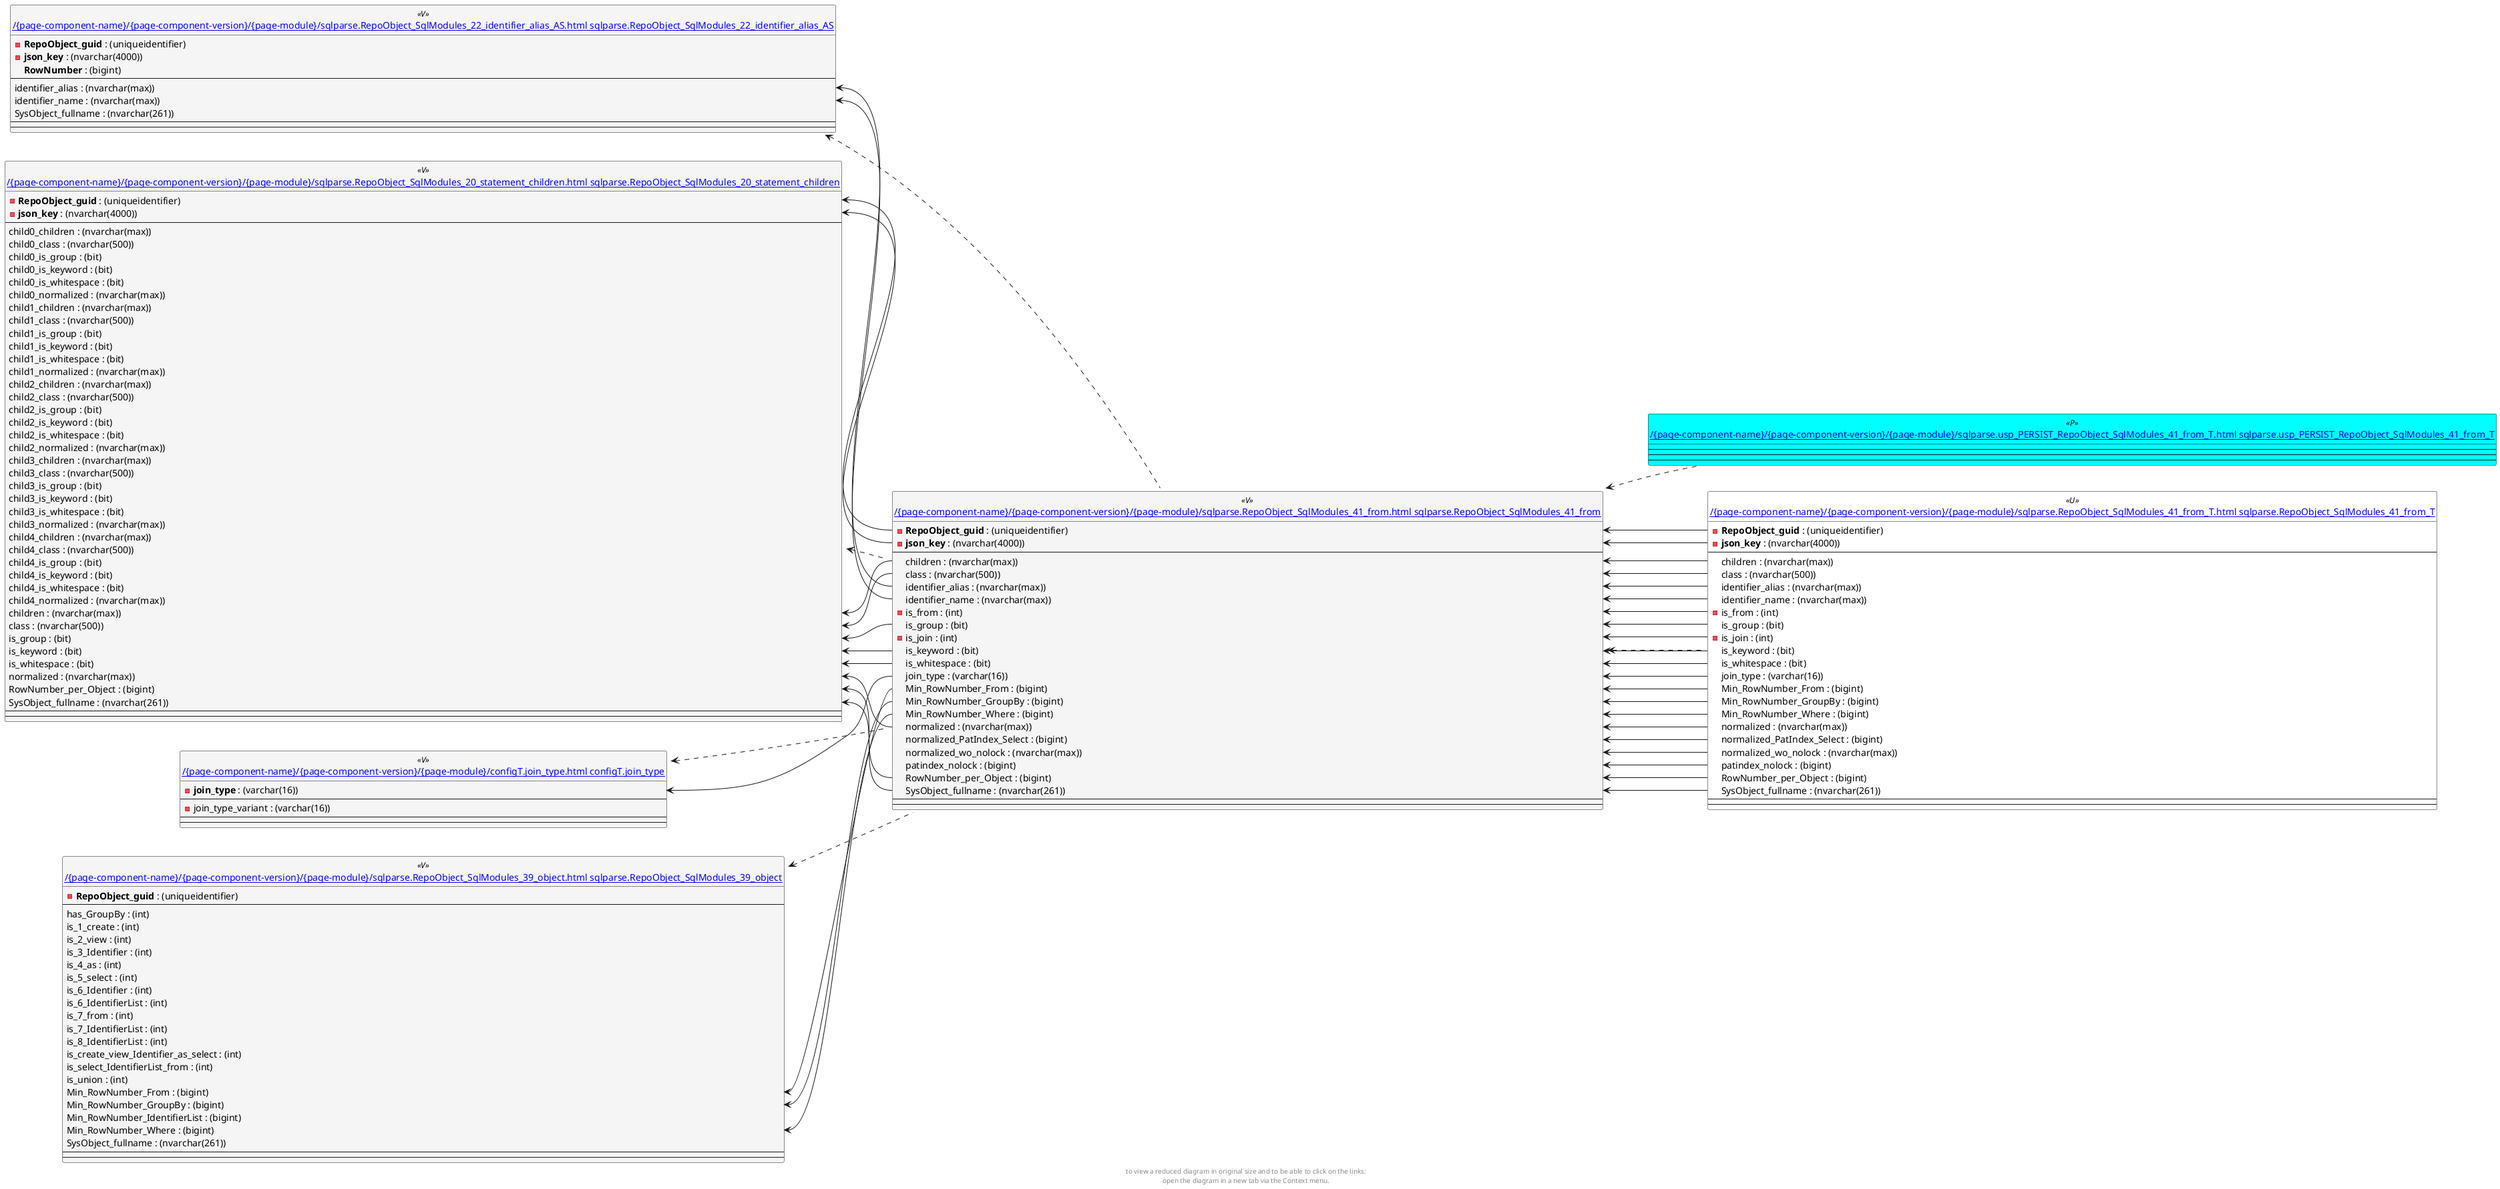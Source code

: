 @startuml
left to right direction
'top to bottom direction
hide circle
'avoide "." issues:
set namespaceSeparator none


skinparam class {
  BackgroundColor White
  BackgroundColor<<FN>> Yellow
  BackgroundColor<<FS>> Yellow
  BackgroundColor<<FT>> LightGray
  BackgroundColor<<IF>> Yellow
  BackgroundColor<<IS>> Yellow
  BackgroundColor<<P>> Aqua
  BackgroundColor<<PC>> Aqua
  BackgroundColor<<SN>> Yellow
  BackgroundColor<<SO>> SlateBlue
  BackgroundColor<<TF>> LightGray
  BackgroundColor<<TR>> Tomato
  BackgroundColor<<U>> White
  BackgroundColor<<V>> WhiteSmoke
  BackgroundColor<<X>> Aqua
}


entity "[[{site-url}/{page-component-name}/{page-component-version}/{page-module}/configT.join_type.html configT.join_type]]" as configT.join_type << V >> {
  - **join_type** : (varchar(16))
  --
  - join_type_variant : (varchar(16))
  --
  --
}

entity "[[{site-url}/{page-component-name}/{page-component-version}/{page-module}/sqlparse.RepoObject_SqlModules_20_statement_children.html sqlparse.RepoObject_SqlModules_20_statement_children]]" as sqlparse.RepoObject_SqlModules_20_statement_children << V >> {
  - **RepoObject_guid** : (uniqueidentifier)
  - **json_key** : (nvarchar(4000))
  --
  child0_children : (nvarchar(max))
  child0_class : (nvarchar(500))
  child0_is_group : (bit)
  child0_is_keyword : (bit)
  child0_is_whitespace : (bit)
  child0_normalized : (nvarchar(max))
  child1_children : (nvarchar(max))
  child1_class : (nvarchar(500))
  child1_is_group : (bit)
  child1_is_keyword : (bit)
  child1_is_whitespace : (bit)
  child1_normalized : (nvarchar(max))
  child2_children : (nvarchar(max))
  child2_class : (nvarchar(500))
  child2_is_group : (bit)
  child2_is_keyword : (bit)
  child2_is_whitespace : (bit)
  child2_normalized : (nvarchar(max))
  child3_children : (nvarchar(max))
  child3_class : (nvarchar(500))
  child3_is_group : (bit)
  child3_is_keyword : (bit)
  child3_is_whitespace : (bit)
  child3_normalized : (nvarchar(max))
  child4_children : (nvarchar(max))
  child4_class : (nvarchar(500))
  child4_is_group : (bit)
  child4_is_keyword : (bit)
  child4_is_whitespace : (bit)
  child4_normalized : (nvarchar(max))
  children : (nvarchar(max))
  class : (nvarchar(500))
  is_group : (bit)
  is_keyword : (bit)
  is_whitespace : (bit)
  normalized : (nvarchar(max))
  RowNumber_per_Object : (bigint)
  SysObject_fullname : (nvarchar(261))
  --
  --
}

entity "[[{site-url}/{page-component-name}/{page-component-version}/{page-module}/sqlparse.RepoObject_SqlModules_22_identifier_alias_AS.html sqlparse.RepoObject_SqlModules_22_identifier_alias_AS]]" as sqlparse.RepoObject_SqlModules_22_identifier_alias_AS << V >> {
  - **RepoObject_guid** : (uniqueidentifier)
  - **json_key** : (nvarchar(4000))
  **RowNumber** : (bigint)
  --
  identifier_alias : (nvarchar(max))
  identifier_name : (nvarchar(max))
  SysObject_fullname : (nvarchar(261))
  --
  --
}

entity "[[{site-url}/{page-component-name}/{page-component-version}/{page-module}/sqlparse.RepoObject_SqlModules_39_object.html sqlparse.RepoObject_SqlModules_39_object]]" as sqlparse.RepoObject_SqlModules_39_object << V >> {
  - **RepoObject_guid** : (uniqueidentifier)
  --
  has_GroupBy : (int)
  is_1_create : (int)
  is_2_view : (int)
  is_3_Identifier : (int)
  is_4_as : (int)
  is_5_select : (int)
  is_6_Identifier : (int)
  is_6_IdentifierList : (int)
  is_7_from : (int)
  is_7_IdentifierList : (int)
  is_8_IdentifierList : (int)
  is_create_view_Identifier_as_select : (int)
  is_select_IdentifierList_from : (int)
  is_union : (int)
  Min_RowNumber_From : (bigint)
  Min_RowNumber_GroupBy : (bigint)
  Min_RowNumber_IdentifierList : (bigint)
  Min_RowNumber_Where : (bigint)
  SysObject_fullname : (nvarchar(261))
  --
  --
}

entity "[[{site-url}/{page-component-name}/{page-component-version}/{page-module}/sqlparse.RepoObject_SqlModules_41_from.html sqlparse.RepoObject_SqlModules_41_from]]" as sqlparse.RepoObject_SqlModules_41_from << V >> {
  - **RepoObject_guid** : (uniqueidentifier)
  - **json_key** : (nvarchar(4000))
  --
  children : (nvarchar(max))
  class : (nvarchar(500))
  identifier_alias : (nvarchar(max))
  identifier_name : (nvarchar(max))
  - is_from : (int)
  is_group : (bit)
  - is_join : (int)
  is_keyword : (bit)
  is_whitespace : (bit)
  join_type : (varchar(16))
  Min_RowNumber_From : (bigint)
  Min_RowNumber_GroupBy : (bigint)
  Min_RowNumber_Where : (bigint)
  normalized : (nvarchar(max))
  normalized_PatIndex_Select : (bigint)
  normalized_wo_nolock : (nvarchar(max))
  patindex_nolock : (bigint)
  RowNumber_per_Object : (bigint)
  SysObject_fullname : (nvarchar(261))
  --
  --
}

entity "[[{site-url}/{page-component-name}/{page-component-version}/{page-module}/sqlparse.RepoObject_SqlModules_41_from_T.html sqlparse.RepoObject_SqlModules_41_from_T]]" as sqlparse.RepoObject_SqlModules_41_from_T << U >> {
  - **RepoObject_guid** : (uniqueidentifier)
  - **json_key** : (nvarchar(4000))
  --
  children : (nvarchar(max))
  class : (nvarchar(500))
  identifier_alias : (nvarchar(max))
  identifier_name : (nvarchar(max))
  - is_from : (int)
  is_group : (bit)
  - is_join : (int)
  is_keyword : (bit)
  is_whitespace : (bit)
  join_type : (varchar(16))
  Min_RowNumber_From : (bigint)
  Min_RowNumber_GroupBy : (bigint)
  Min_RowNumber_Where : (bigint)
  normalized : (nvarchar(max))
  normalized_PatIndex_Select : (bigint)
  normalized_wo_nolock : (nvarchar(max))
  patindex_nolock : (bigint)
  RowNumber_per_Object : (bigint)
  SysObject_fullname : (nvarchar(261))
  --
  --
}

entity "[[{site-url}/{page-component-name}/{page-component-version}/{page-module}/sqlparse.usp_PERSIST_RepoObject_SqlModules_41_from_T.html sqlparse.usp_PERSIST_RepoObject_SqlModules_41_from_T]]" as sqlparse.usp_PERSIST_RepoObject_SqlModules_41_from_T << P >> {
  --
  --
  --
}

configT.join_type <.. sqlparse.RepoObject_SqlModules_41_from
sqlparse.RepoObject_SqlModules_20_statement_children <.. sqlparse.RepoObject_SqlModules_41_from
sqlparse.RepoObject_SqlModules_22_identifier_alias_AS <.. sqlparse.RepoObject_SqlModules_41_from
sqlparse.RepoObject_SqlModules_39_object <.. sqlparse.RepoObject_SqlModules_41_from
sqlparse.RepoObject_SqlModules_41_from <.. sqlparse.RepoObject_SqlModules_41_from_T
sqlparse.RepoObject_SqlModules_41_from <.. sqlparse.usp_PERSIST_RepoObject_SqlModules_41_from_T
configT.join_type::join_type <-- sqlparse.RepoObject_SqlModules_41_from::join_type
sqlparse.RepoObject_SqlModules_20_statement_children::children <-- sqlparse.RepoObject_SqlModules_41_from::children
sqlparse.RepoObject_SqlModules_20_statement_children::class <-- sqlparse.RepoObject_SqlModules_41_from::class
sqlparse.RepoObject_SqlModules_20_statement_children::is_group <-- sqlparse.RepoObject_SqlModules_41_from::is_group
sqlparse.RepoObject_SqlModules_20_statement_children::is_keyword <-- sqlparse.RepoObject_SqlModules_41_from::is_keyword
sqlparse.RepoObject_SqlModules_20_statement_children::is_whitespace <-- sqlparse.RepoObject_SqlModules_41_from::is_whitespace
sqlparse.RepoObject_SqlModules_20_statement_children::json_key <-- sqlparse.RepoObject_SqlModules_41_from::json_key
sqlparse.RepoObject_SqlModules_20_statement_children::normalized <-- sqlparse.RepoObject_SqlModules_41_from::normalized
sqlparse.RepoObject_SqlModules_20_statement_children::RepoObject_guid <-- sqlparse.RepoObject_SqlModules_41_from::RepoObject_guid
sqlparse.RepoObject_SqlModules_20_statement_children::RowNumber_per_Object <-- sqlparse.RepoObject_SqlModules_41_from::RowNumber_per_Object
sqlparse.RepoObject_SqlModules_20_statement_children::SysObject_fullname <-- sqlparse.RepoObject_SqlModules_41_from::SysObject_fullname
sqlparse.RepoObject_SqlModules_22_identifier_alias_AS::identifier_alias <-- sqlparse.RepoObject_SqlModules_41_from::identifier_alias
sqlparse.RepoObject_SqlModules_22_identifier_alias_AS::identifier_name <-- sqlparse.RepoObject_SqlModules_41_from::identifier_name
sqlparse.RepoObject_SqlModules_39_object::Min_RowNumber_From <-- sqlparse.RepoObject_SqlModules_41_from::Min_RowNumber_From
sqlparse.RepoObject_SqlModules_39_object::Min_RowNumber_GroupBy <-- sqlparse.RepoObject_SqlModules_41_from::Min_RowNumber_GroupBy
sqlparse.RepoObject_SqlModules_39_object::Min_RowNumber_Where <-- sqlparse.RepoObject_SqlModules_41_from::Min_RowNumber_Where
sqlparse.RepoObject_SqlModules_41_from::children <-- sqlparse.RepoObject_SqlModules_41_from_T::children
sqlparse.RepoObject_SqlModules_41_from::class <-- sqlparse.RepoObject_SqlModules_41_from_T::class
sqlparse.RepoObject_SqlModules_41_from::identifier_alias <-- sqlparse.RepoObject_SqlModules_41_from_T::identifier_alias
sqlparse.RepoObject_SqlModules_41_from::identifier_name <-- sqlparse.RepoObject_SqlModules_41_from_T::identifier_name
sqlparse.RepoObject_SqlModules_41_from::is_from <-- sqlparse.RepoObject_SqlModules_41_from_T::is_from
sqlparse.RepoObject_SqlModules_41_from::is_group <-- sqlparse.RepoObject_SqlModules_41_from_T::is_group
sqlparse.RepoObject_SqlModules_41_from::is_join <-- sqlparse.RepoObject_SqlModules_41_from_T::is_join
sqlparse.RepoObject_SqlModules_41_from::is_keyword <-- sqlparse.RepoObject_SqlModules_41_from_T::is_keyword
sqlparse.RepoObject_SqlModules_41_from::is_whitespace <-- sqlparse.RepoObject_SqlModules_41_from_T::is_whitespace
sqlparse.RepoObject_SqlModules_41_from::join_type <-- sqlparse.RepoObject_SqlModules_41_from_T::join_type
sqlparse.RepoObject_SqlModules_41_from::json_key <-- sqlparse.RepoObject_SqlModules_41_from_T::json_key
sqlparse.RepoObject_SqlModules_41_from::Min_RowNumber_From <-- sqlparse.RepoObject_SqlModules_41_from_T::Min_RowNumber_From
sqlparse.RepoObject_SqlModules_41_from::Min_RowNumber_GroupBy <-- sqlparse.RepoObject_SqlModules_41_from_T::Min_RowNumber_GroupBy
sqlparse.RepoObject_SqlModules_41_from::Min_RowNumber_Where <-- sqlparse.RepoObject_SqlModules_41_from_T::Min_RowNumber_Where
sqlparse.RepoObject_SqlModules_41_from::normalized <-- sqlparse.RepoObject_SqlModules_41_from_T::normalized
sqlparse.RepoObject_SqlModules_41_from::normalized_PatIndex_Select <-- sqlparse.RepoObject_SqlModules_41_from_T::normalized_PatIndex_Select
sqlparse.RepoObject_SqlModules_41_from::normalized_wo_nolock <-- sqlparse.RepoObject_SqlModules_41_from_T::normalized_wo_nolock
sqlparse.RepoObject_SqlModules_41_from::patindex_nolock <-- sqlparse.RepoObject_SqlModules_41_from_T::patindex_nolock
sqlparse.RepoObject_SqlModules_41_from::RepoObject_guid <-- sqlparse.RepoObject_SqlModules_41_from_T::RepoObject_guid
sqlparse.RepoObject_SqlModules_41_from::RowNumber_per_Object <-- sqlparse.RepoObject_SqlModules_41_from_T::RowNumber_per_Object
sqlparse.RepoObject_SqlModules_41_from::SysObject_fullname <-- sqlparse.RepoObject_SqlModules_41_from_T::SysObject_fullname
footer
to view a reduced diagram in original size and to be able to click on the links:
open the diagram in a new tab via the Context menu.
end footer

@enduml

